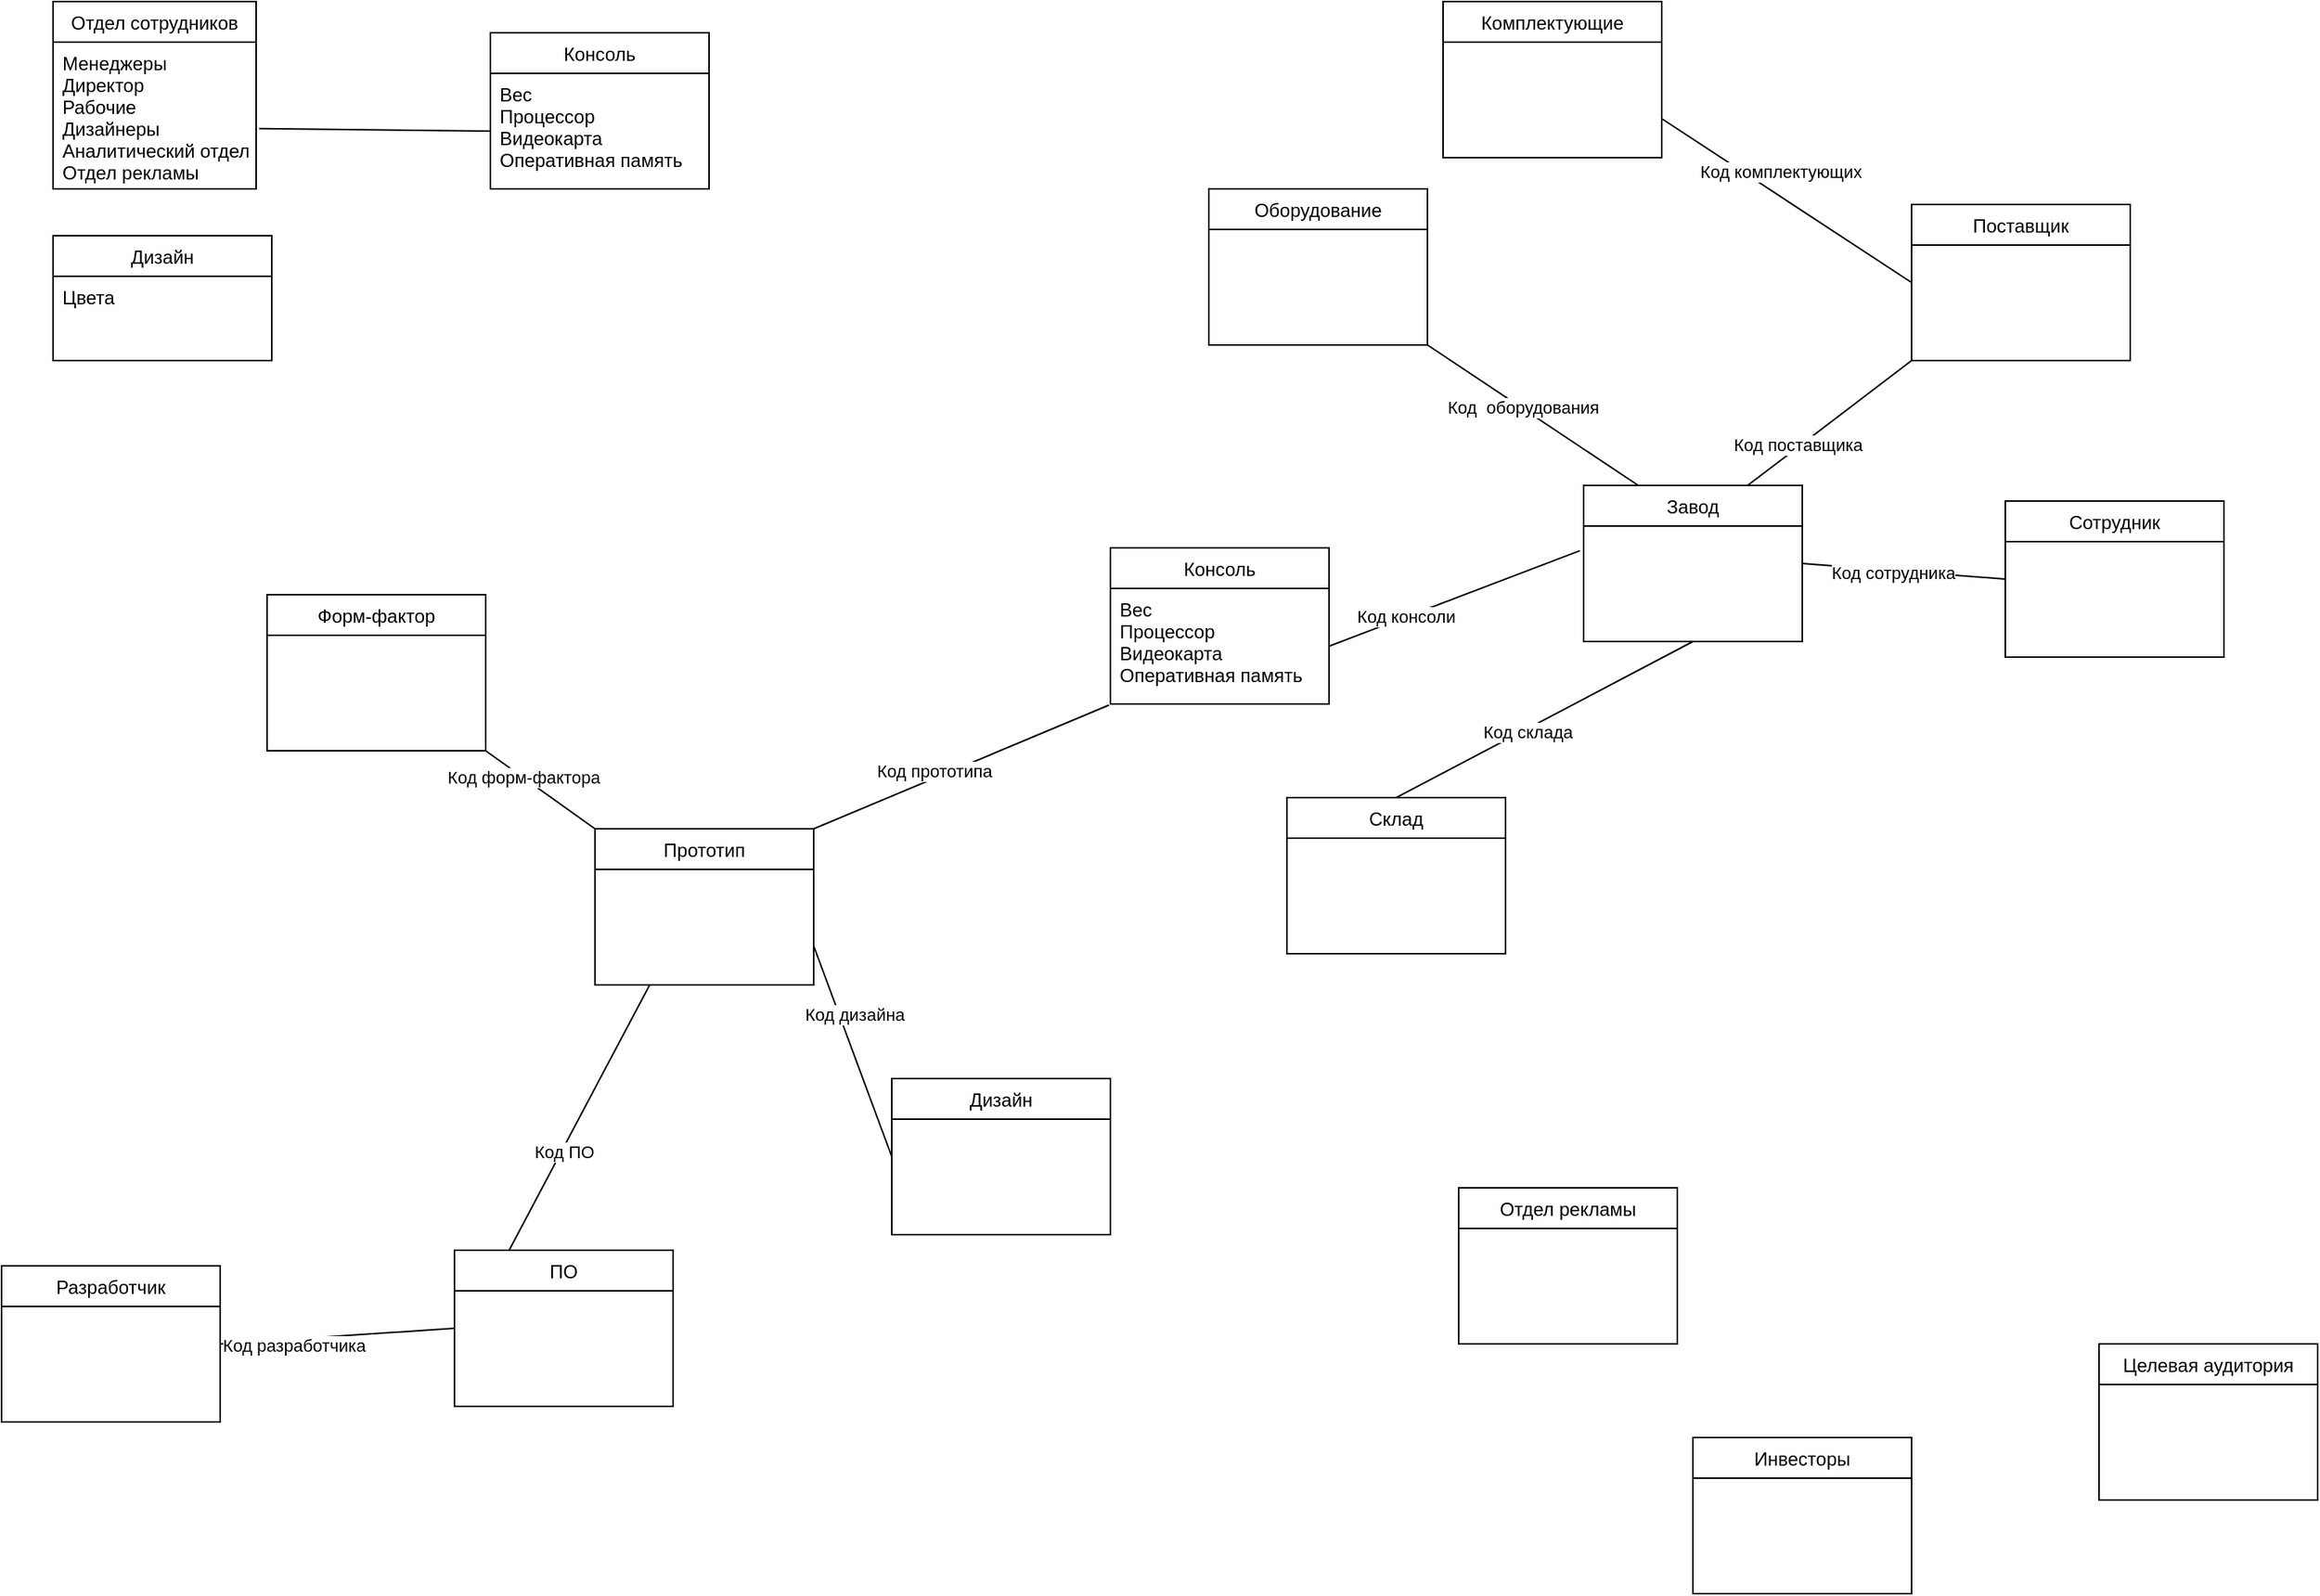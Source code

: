 <mxfile version="15.2.9" type="github">
  <diagram id="WUWwVkveKep0P7YJkyuQ" name="Page-1">
    <mxGraphModel dx="2370" dy="1270" grid="1" gridSize="10" guides="1" tooltips="1" connect="1" arrows="1" fold="1" page="1" pageScale="1" pageWidth="1654" pageHeight="2336" math="0" shadow="0">
      <root>
        <mxCell id="0" />
        <mxCell id="1" parent="0" />
        <mxCell id="Smb-YDTAnR31vsJaCFI--1" value="Консоль" style="swimlane;fontStyle=0;childLayout=stackLayout;horizontal=1;startSize=26;horizontalStack=0;resizeParent=1;resizeParentMax=0;resizeLast=0;collapsible=1;marginBottom=0;" vertex="1" parent="1">
          <mxGeometry x="330" y="140" width="140" height="100" as="geometry" />
        </mxCell>
        <mxCell id="Smb-YDTAnR31vsJaCFI--2" value="Вес&#xa;Процессор&#xa;Видеокарта&#xa;Оперативная память" style="text;strokeColor=none;fillColor=none;align=left;verticalAlign=top;spacingLeft=4;spacingRight=4;overflow=hidden;rotatable=0;points=[[0,0.5],[1,0.5]];portConstraint=eastwest;" vertex="1" parent="Smb-YDTAnR31vsJaCFI--1">
          <mxGeometry y="26" width="140" height="74" as="geometry" />
        </mxCell>
        <mxCell id="Smb-YDTAnR31vsJaCFI--3" value="Завод" style="swimlane;fontStyle=0;childLayout=stackLayout;horizontal=1;startSize=26;horizontalStack=0;resizeParent=1;resizeParentMax=0;resizeLast=0;collapsible=1;marginBottom=0;" vertex="1" parent="1">
          <mxGeometry x="1030" y="430" width="140" height="100" as="geometry" />
        </mxCell>
        <mxCell id="Smb-YDTAnR31vsJaCFI--4" value="Отдел сотрудников" style="swimlane;fontStyle=0;childLayout=stackLayout;horizontal=1;startSize=26;horizontalStack=0;resizeParent=1;resizeParentMax=0;resizeLast=0;collapsible=1;marginBottom=0;" vertex="1" parent="1">
          <mxGeometry x="50" y="120" width="130" height="120" as="geometry" />
        </mxCell>
        <mxCell id="Smb-YDTAnR31vsJaCFI--5" value="Менеджеры&#xa;Директор&#xa;Рабочие&#xa;Дизайнеры&#xa;Аналитический отдел&#xa;Отдел рекламы" style="text;strokeColor=none;fillColor=none;align=left;verticalAlign=top;spacingLeft=4;spacingRight=4;overflow=hidden;rotatable=0;points=[[0,0.5],[1,0.5]];portConstraint=eastwest;" vertex="1" parent="Smb-YDTAnR31vsJaCFI--4">
          <mxGeometry y="26" width="130" height="94" as="geometry" />
        </mxCell>
        <mxCell id="Smb-YDTAnR31vsJaCFI--6" value="" style="endArrow=none;html=1;entryX=1.015;entryY=0.589;entryDx=0;entryDy=0;entryPerimeter=0;exitX=0;exitY=0.5;exitDx=0;exitDy=0;" edge="1" parent="1" source="Smb-YDTAnR31vsJaCFI--2" target="Smb-YDTAnR31vsJaCFI--5">
          <mxGeometry width="50" height="50" relative="1" as="geometry">
            <mxPoint x="400" y="320" as="sourcePoint" />
            <mxPoint x="450" y="270" as="targetPoint" />
          </mxGeometry>
        </mxCell>
        <mxCell id="Smb-YDTAnR31vsJaCFI--7" value="Консоль" style="swimlane;fontStyle=0;childLayout=stackLayout;horizontal=1;startSize=26;horizontalStack=0;resizeParent=1;resizeParentMax=0;resizeLast=0;collapsible=1;marginBottom=0;" vertex="1" parent="1">
          <mxGeometry x="727" y="470" width="140" height="100" as="geometry" />
        </mxCell>
        <mxCell id="Smb-YDTAnR31vsJaCFI--8" value="Вес&#xa;Процессор&#xa;Видеокарта&#xa;Оперативная память" style="text;strokeColor=none;fillColor=none;align=left;verticalAlign=top;spacingLeft=4;spacingRight=4;overflow=hidden;rotatable=0;points=[[0,0.5],[1,0.5]];portConstraint=eastwest;" vertex="1" parent="Smb-YDTAnR31vsJaCFI--7">
          <mxGeometry y="26" width="140" height="74" as="geometry" />
        </mxCell>
        <mxCell id="Smb-YDTAnR31vsJaCFI--9" value="Дизайн" style="swimlane;fontStyle=0;childLayout=stackLayout;horizontal=1;startSize=26;horizontalStack=0;resizeParent=1;resizeParentMax=0;resizeLast=0;collapsible=1;marginBottom=0;" vertex="1" parent="1">
          <mxGeometry x="50" y="270" width="140" height="80" as="geometry" />
        </mxCell>
        <mxCell id="Smb-YDTAnR31vsJaCFI--10" value="Цвета&#xa;" style="text;strokeColor=none;fillColor=none;align=left;verticalAlign=top;spacingLeft=4;spacingRight=4;overflow=hidden;rotatable=0;points=[[0,0.5],[1,0.5]];portConstraint=eastwest;" vertex="1" parent="Smb-YDTAnR31vsJaCFI--9">
          <mxGeometry y="26" width="140" height="54" as="geometry" />
        </mxCell>
        <mxCell id="Smb-YDTAnR31vsJaCFI--11" value="" style="endArrow=none;html=1;entryX=-0.017;entryY=0.214;entryDx=0;entryDy=0;entryPerimeter=0;exitX=1;exitY=0.5;exitDx=0;exitDy=0;" edge="1" parent="1" source="Smb-YDTAnR31vsJaCFI--8">
          <mxGeometry width="50" height="50" relative="1" as="geometry">
            <mxPoint x="780" y="490" as="sourcePoint" />
            <mxPoint x="1027.62" y="471.836" as="targetPoint" />
          </mxGeometry>
        </mxCell>
        <mxCell id="Smb-YDTAnR31vsJaCFI--12" value="Код консоли" style="edgeLabel;html=1;align=center;verticalAlign=middle;resizable=0;points=[];" vertex="1" connectable="0" parent="Smb-YDTAnR31vsJaCFI--11">
          <mxGeometry x="-0.387" y="1" relative="1" as="geometry">
            <mxPoint as="offset" />
          </mxGeometry>
        </mxCell>
        <mxCell id="Smb-YDTAnR31vsJaCFI--13" value="Сотрудник" style="swimlane;fontStyle=0;childLayout=stackLayout;horizontal=1;startSize=26;horizontalStack=0;resizeParent=1;resizeParentMax=0;resizeLast=0;collapsible=1;marginBottom=0;" vertex="1" parent="1">
          <mxGeometry x="1300" y="440" width="140" height="100" as="geometry" />
        </mxCell>
        <mxCell id="Smb-YDTAnR31vsJaCFI--14" value="" style="endArrow=none;html=1;entryX=0;entryY=0.5;entryDx=0;entryDy=0;exitX=1;exitY=0.5;exitDx=0;exitDy=0;" edge="1" parent="1" source="Smb-YDTAnR31vsJaCFI--3" target="Smb-YDTAnR31vsJaCFI--13">
          <mxGeometry width="50" height="50" relative="1" as="geometry">
            <mxPoint x="1170" y="520" as="sourcePoint" />
            <mxPoint x="1300" y="360" as="targetPoint" />
          </mxGeometry>
        </mxCell>
        <mxCell id="Smb-YDTAnR31vsJaCFI--15" value="Код сотрудника" style="edgeLabel;html=1;align=center;verticalAlign=middle;resizable=0;points=[];" vertex="1" connectable="0" parent="Smb-YDTAnR31vsJaCFI--14">
          <mxGeometry x="-0.128" y="-1" relative="1" as="geometry">
            <mxPoint x="1" as="offset" />
          </mxGeometry>
        </mxCell>
        <mxCell id="Smb-YDTAnR31vsJaCFI--16" value="" style="endArrow=none;html=1;entryX=0.5;entryY=1;entryDx=0;entryDy=0;exitX=0.5;exitY=0;exitDx=0;exitDy=0;" edge="1" parent="1" source="Smb-YDTAnR31vsJaCFI--18" target="Smb-YDTAnR31vsJaCFI--3">
          <mxGeometry width="50" height="50" relative="1" as="geometry">
            <mxPoint x="1150" y="660" as="sourcePoint" />
            <mxPoint x="1200" y="610" as="targetPoint" />
          </mxGeometry>
        </mxCell>
        <mxCell id="Smb-YDTAnR31vsJaCFI--17" value="Код склада" style="edgeLabel;html=1;align=center;verticalAlign=middle;resizable=0;points=[];" vertex="1" connectable="0" parent="Smb-YDTAnR31vsJaCFI--16">
          <mxGeometry x="-0.123" y="-2" relative="1" as="geometry">
            <mxPoint as="offset" />
          </mxGeometry>
        </mxCell>
        <mxCell id="Smb-YDTAnR31vsJaCFI--18" value="Склад" style="swimlane;fontStyle=0;childLayout=stackLayout;horizontal=1;startSize=26;horizontalStack=0;resizeParent=1;resizeParentMax=0;resizeLast=0;collapsible=1;marginBottom=0;" vertex="1" parent="1">
          <mxGeometry x="840" y="630" width="140" height="100" as="geometry" />
        </mxCell>
        <mxCell id="Smb-YDTAnR31vsJaCFI--19" value="Поставщик" style="swimlane;fontStyle=0;childLayout=stackLayout;horizontal=1;startSize=26;horizontalStack=0;resizeParent=1;resizeParentMax=0;resizeLast=0;collapsible=1;marginBottom=0;" vertex="1" parent="1">
          <mxGeometry x="1240" y="250" width="140" height="100" as="geometry" />
        </mxCell>
        <mxCell id="Smb-YDTAnR31vsJaCFI--20" value="" style="endArrow=none;html=1;entryX=0;entryY=1;entryDx=0;entryDy=0;exitX=0.75;exitY=0;exitDx=0;exitDy=0;" edge="1" parent="1" source="Smb-YDTAnR31vsJaCFI--3" target="Smb-YDTAnR31vsJaCFI--19">
          <mxGeometry width="50" height="50" relative="1" as="geometry">
            <mxPoint x="1350" y="460" as="sourcePoint" />
            <mxPoint x="1400" y="410" as="targetPoint" />
          </mxGeometry>
        </mxCell>
        <mxCell id="Smb-YDTAnR31vsJaCFI--21" value="Код поставщика" style="edgeLabel;html=1;align=center;verticalAlign=middle;resizable=0;points=[];" vertex="1" connectable="0" parent="Smb-YDTAnR31vsJaCFI--20">
          <mxGeometry x="-0.388" y="1" relative="1" as="geometry">
            <mxPoint y="-1" as="offset" />
          </mxGeometry>
        </mxCell>
        <mxCell id="Smb-YDTAnR31vsJaCFI--22" value="Комплектующие" style="swimlane;fontStyle=0;childLayout=stackLayout;horizontal=1;startSize=26;horizontalStack=0;resizeParent=1;resizeParentMax=0;resizeLast=0;collapsible=1;marginBottom=0;" vertex="1" parent="1">
          <mxGeometry x="940" y="120" width="140" height="100" as="geometry" />
        </mxCell>
        <mxCell id="Smb-YDTAnR31vsJaCFI--23" value="" style="endArrow=none;html=1;entryX=1;entryY=0.75;entryDx=0;entryDy=0;exitX=0;exitY=0.5;exitDx=0;exitDy=0;" edge="1" parent="1" source="Smb-YDTAnR31vsJaCFI--19" target="Smb-YDTAnR31vsJaCFI--22">
          <mxGeometry width="50" height="50" relative="1" as="geometry">
            <mxPoint x="1350" y="460" as="sourcePoint" />
            <mxPoint x="1400" y="410" as="targetPoint" />
          </mxGeometry>
        </mxCell>
        <mxCell id="Smb-YDTAnR31vsJaCFI--24" value="Код комплектующих" style="edgeLabel;html=1;align=center;verticalAlign=middle;resizable=0;points=[];" vertex="1" connectable="0" parent="Smb-YDTAnR31vsJaCFI--23">
          <mxGeometry x="0.394" y="2" relative="1" as="geometry">
            <mxPoint x="28" as="offset" />
          </mxGeometry>
        </mxCell>
        <mxCell id="Smb-YDTAnR31vsJaCFI--25" value="Прототип" style="swimlane;fontStyle=0;childLayout=stackLayout;horizontal=1;startSize=26;horizontalStack=0;resizeParent=1;resizeParentMax=0;resizeLast=0;collapsible=1;marginBottom=0;" vertex="1" parent="1">
          <mxGeometry x="397" y="650" width="140" height="100" as="geometry" />
        </mxCell>
        <mxCell id="Smb-YDTAnR31vsJaCFI--26" value="" style="endArrow=none;html=1;entryX=-0.007;entryY=1.01;entryDx=0;entryDy=0;entryPerimeter=0;exitX=1;exitY=0;exitDx=0;exitDy=0;" edge="1" parent="1" source="Smb-YDTAnR31vsJaCFI--25" target="Smb-YDTAnR31vsJaCFI--8">
          <mxGeometry width="50" height="50" relative="1" as="geometry">
            <mxPoint x="460" y="800" as="sourcePoint" />
            <mxPoint x="510" y="750" as="targetPoint" />
          </mxGeometry>
        </mxCell>
        <mxCell id="Smb-YDTAnR31vsJaCFI--27" value="Код прототипа" style="edgeLabel;html=1;align=center;verticalAlign=middle;resizable=0;points=[];" vertex="1" connectable="0" parent="Smb-YDTAnR31vsJaCFI--26">
          <mxGeometry x="-0.172" y="4" relative="1" as="geometry">
            <mxPoint y="-1" as="offset" />
          </mxGeometry>
        </mxCell>
        <mxCell id="Smb-YDTAnR31vsJaCFI--28" value="Дизайн" style="swimlane;fontStyle=0;childLayout=stackLayout;horizontal=1;startSize=26;horizontalStack=0;resizeParent=1;resizeParentMax=0;resizeLast=0;collapsible=1;marginBottom=0;" vertex="1" parent="1">
          <mxGeometry x="587" y="810" width="140" height="100" as="geometry" />
        </mxCell>
        <mxCell id="Smb-YDTAnR31vsJaCFI--29" value="Форм-фактор" style="swimlane;fontStyle=0;childLayout=stackLayout;horizontal=1;startSize=26;horizontalStack=0;resizeParent=1;resizeParentMax=0;resizeLast=0;collapsible=1;marginBottom=0;" vertex="1" parent="1">
          <mxGeometry x="187" y="500" width="140" height="100" as="geometry" />
        </mxCell>
        <mxCell id="Smb-YDTAnR31vsJaCFI--30" value="" style="endArrow=none;html=1;entryX=1;entryY=1;entryDx=0;entryDy=0;exitX=0;exitY=0;exitDx=0;exitDy=0;" edge="1" parent="1" source="Smb-YDTAnR31vsJaCFI--25" target="Smb-YDTAnR31vsJaCFI--29">
          <mxGeometry width="50" height="50" relative="1" as="geometry">
            <mxPoint x="567" y="720" as="sourcePoint" />
            <mxPoint x="617" y="670" as="targetPoint" />
          </mxGeometry>
        </mxCell>
        <mxCell id="Smb-YDTAnR31vsJaCFI--31" value="Код форм-фактора" style="edgeLabel;html=1;align=center;verticalAlign=middle;resizable=0;points=[];" vertex="1" connectable="0" parent="Smb-YDTAnR31vsJaCFI--30">
          <mxGeometry x="0.322" relative="1" as="geometry">
            <mxPoint as="offset" />
          </mxGeometry>
        </mxCell>
        <mxCell id="Smb-YDTAnR31vsJaCFI--32" value="" style="endArrow=none;html=1;exitX=1;exitY=0.75;exitDx=0;exitDy=0;entryX=0;entryY=0.5;entryDx=0;entryDy=0;" edge="1" parent="1" source="Smb-YDTAnR31vsJaCFI--25" target="Smb-YDTAnR31vsJaCFI--28">
          <mxGeometry width="50" height="50" relative="1" as="geometry">
            <mxPoint x="567" y="720" as="sourcePoint" />
            <mxPoint x="617" y="670" as="targetPoint" />
          </mxGeometry>
        </mxCell>
        <mxCell id="Smb-YDTAnR31vsJaCFI--33" value="Код дизайна" style="edgeLabel;html=1;align=center;verticalAlign=middle;resizable=0;points=[];" vertex="1" connectable="0" parent="Smb-YDTAnR31vsJaCFI--32">
          <mxGeometry x="-0.476" y="-3" relative="1" as="geometry">
            <mxPoint x="16" y="8" as="offset" />
          </mxGeometry>
        </mxCell>
        <mxCell id="Smb-YDTAnR31vsJaCFI--34" value="ПО" style="swimlane;fontStyle=0;childLayout=stackLayout;horizontal=1;startSize=26;horizontalStack=0;resizeParent=1;resizeParentMax=0;resizeLast=0;collapsible=1;marginBottom=0;" vertex="1" parent="1">
          <mxGeometry x="307" y="920" width="140" height="100" as="geometry" />
        </mxCell>
        <mxCell id="Smb-YDTAnR31vsJaCFI--35" value="" style="endArrow=none;html=1;entryX=0.25;entryY=1;entryDx=0;entryDy=0;exitX=0.25;exitY=0;exitDx=0;exitDy=0;" edge="1" parent="1" source="Smb-YDTAnR31vsJaCFI--34" target="Smb-YDTAnR31vsJaCFI--25">
          <mxGeometry width="50" height="50" relative="1" as="geometry">
            <mxPoint x="587" y="760" as="sourcePoint" />
            <mxPoint x="637" y="710" as="targetPoint" />
          </mxGeometry>
        </mxCell>
        <mxCell id="Smb-YDTAnR31vsJaCFI--36" value="Код ПО" style="edgeLabel;html=1;align=center;verticalAlign=middle;resizable=0;points=[];" vertex="1" connectable="0" parent="Smb-YDTAnR31vsJaCFI--35">
          <mxGeometry x="-0.256" y="-2" relative="1" as="geometry">
            <mxPoint y="-1" as="offset" />
          </mxGeometry>
        </mxCell>
        <mxCell id="Smb-YDTAnR31vsJaCFI--37" value="Разработчик" style="swimlane;fontStyle=0;childLayout=stackLayout;horizontal=1;startSize=26;horizontalStack=0;resizeParent=1;resizeParentMax=0;resizeLast=0;collapsible=1;marginBottom=0;" vertex="1" parent="1">
          <mxGeometry x="17" y="930" width="140" height="100" as="geometry" />
        </mxCell>
        <mxCell id="Smb-YDTAnR31vsJaCFI--38" value="" style="endArrow=none;html=1;exitX=1;exitY=0.5;exitDx=0;exitDy=0;entryX=0;entryY=0.5;entryDx=0;entryDy=0;" edge="1" parent="1" source="Smb-YDTAnR31vsJaCFI--37" target="Smb-YDTAnR31vsJaCFI--34">
          <mxGeometry width="50" height="50" relative="1" as="geometry">
            <mxPoint x="777" y="740" as="sourcePoint" />
            <mxPoint x="827" y="690" as="targetPoint" />
          </mxGeometry>
        </mxCell>
        <mxCell id="Smb-YDTAnR31vsJaCFI--39" value="Код разработчика" style="edgeLabel;html=1;align=center;verticalAlign=middle;resizable=0;points=[];" vertex="1" connectable="0" parent="Smb-YDTAnR31vsJaCFI--38">
          <mxGeometry x="-0.372" y="-4" relative="1" as="geometry">
            <mxPoint as="offset" />
          </mxGeometry>
        </mxCell>
        <mxCell id="Smb-YDTAnR31vsJaCFI--40" value="Оборудование" style="swimlane;fontStyle=0;childLayout=stackLayout;horizontal=1;startSize=26;horizontalStack=0;resizeParent=1;resizeParentMax=0;resizeLast=0;collapsible=1;marginBottom=0;" vertex="1" parent="1">
          <mxGeometry x="790" y="240" width="140" height="100" as="geometry" />
        </mxCell>
        <mxCell id="Smb-YDTAnR31vsJaCFI--41" value="" style="endArrow=none;html=1;entryX=1;entryY=1;entryDx=0;entryDy=0;exitX=0.25;exitY=0;exitDx=0;exitDy=0;" edge="1" parent="1" source="Smb-YDTAnR31vsJaCFI--3" target="Smb-YDTAnR31vsJaCFI--40">
          <mxGeometry width="50" height="50" relative="1" as="geometry">
            <mxPoint x="950" y="430" as="sourcePoint" />
            <mxPoint x="1000" y="380" as="targetPoint" />
          </mxGeometry>
        </mxCell>
        <mxCell id="Smb-YDTAnR31vsJaCFI--42" value="Код&amp;nbsp; оборудования" style="edgeLabel;html=1;align=center;verticalAlign=middle;resizable=0;points=[];" vertex="1" connectable="0" parent="Smb-YDTAnR31vsJaCFI--41">
          <mxGeometry x="0.56" y="-2" relative="1" as="geometry">
            <mxPoint x="30" y="22" as="offset" />
          </mxGeometry>
        </mxCell>
        <mxCell id="Smb-YDTAnR31vsJaCFI--43" value="Целевая аудитория" style="swimlane;fontStyle=0;childLayout=stackLayout;horizontal=1;startSize=26;horizontalStack=0;resizeParent=1;resizeParentMax=0;resizeLast=0;collapsible=1;marginBottom=0;" vertex="1" parent="1">
          <mxGeometry x="1360" y="980" width="140" height="100" as="geometry" />
        </mxCell>
        <mxCell id="Smb-YDTAnR31vsJaCFI--44" value="Отдел рекламы" style="swimlane;fontStyle=0;childLayout=stackLayout;horizontal=1;startSize=26;horizontalStack=0;resizeParent=1;resizeParentMax=0;resizeLast=0;collapsible=1;marginBottom=0;" vertex="1" parent="1">
          <mxGeometry x="950" y="880" width="140" height="100" as="geometry" />
        </mxCell>
        <mxCell id="Smb-YDTAnR31vsJaCFI--45" value="Инвесторы" style="swimlane;fontStyle=0;childLayout=stackLayout;horizontal=1;startSize=26;horizontalStack=0;resizeParent=1;resizeParentMax=0;resizeLast=0;collapsible=1;marginBottom=0;" vertex="1" parent="1">
          <mxGeometry x="1100" y="1040" width="140" height="100" as="geometry" />
        </mxCell>
      </root>
    </mxGraphModel>
  </diagram>
</mxfile>
